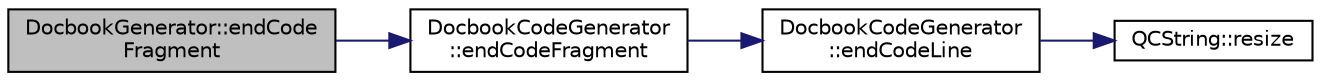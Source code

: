 digraph "DocbookGenerator::endCodeFragment"
{
 // LATEX_PDF_SIZE
  edge [fontname="Helvetica",fontsize="10",labelfontname="Helvetica",labelfontsize="10"];
  node [fontname="Helvetica",fontsize="10",shape=record];
  rankdir="LR";
  Node1 [label="DocbookGenerator::endCode\lFragment",height=0.2,width=0.4,color="black", fillcolor="grey75", style="filled", fontcolor="black",tooltip=" "];
  Node1 -> Node2 [color="midnightblue",fontsize="10",style="solid",fontname="Helvetica"];
  Node2 [label="DocbookCodeGenerator\l::endCodeFragment",height=0.2,width=0.4,color="black", fillcolor="white", style="filled",URL="$classDocbookCodeGenerator.html#a9dbdc8c8a71c38947ca5dbb97cacead1",tooltip=" "];
  Node2 -> Node3 [color="midnightblue",fontsize="10",style="solid",fontname="Helvetica"];
  Node3 [label="DocbookCodeGenerator\l::endCodeLine",height=0.2,width=0.4,color="black", fillcolor="white", style="filled",URL="$classDocbookCodeGenerator.html#ab457dd3ab8b99073d9d2cc6f566bb712",tooltip=" "];
  Node3 -> Node4 [color="midnightblue",fontsize="10",style="solid",fontname="Helvetica"];
  Node4 [label="QCString::resize",height=0.2,width=0.4,color="black", fillcolor="white", style="filled",URL="$classQCString.html#a993474e2da59141336e6105b8e154f2b",tooltip=" "];
}
